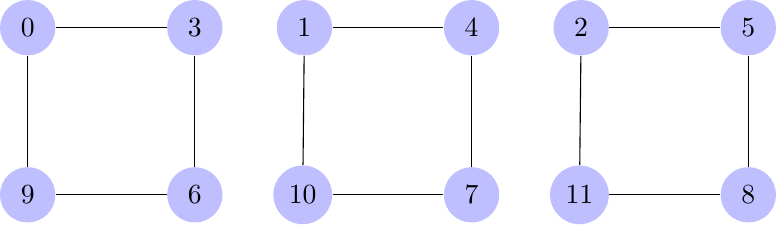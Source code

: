 \documentclass[tikz]{standalone}
\usetikzlibrary{calc, positioning}
\begin{document}
\begin{tikzpicture}[%
    every node/.style = {circle, fill=blue!25, minimum size=2em}]

    \node (0) at (0,0) {0};
    \node (3) [right=4em of 0] {3};
    \node (6) [below=4em of 3] {6};
    \node (9) [left=4em of 6] {9};

    \foreach \Source/\Target in {
        0/3,
        0/9,
        3/6,
        6/9}
        \draw (\Source) to (\Target);

    \node (1) at (10em,0) {1};
    \node (4) [right=4em of 1] {4};
    \node (7) [below=4em of 4] {7};
    \node (10) [left=4em of 7] {10};

    \foreach \Source/\Target in {
        1/4,
        1/10,
        4/7,
        7/10}
        \draw (\Source) to (\Target);

    \node (2) at (20em,0) {2};
    \node (5) [right=4em of 2] {5};
    \node (8) [below=4em of 5] {8};
    \node (11) [left=4em of 8] {11};

    \foreach \Source/\Target in {
        2/5,
        2/11,
        5/8,
        8/11}
        \draw (\Source) to (\Target);
\end{tikzpicture}
\end{document}

